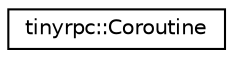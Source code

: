 digraph "类继承关系图"
{
 // LATEX_PDF_SIZE
  edge [fontname="Helvetica",fontsize="10",labelfontname="Helvetica",labelfontsize="10"];
  node [fontname="Helvetica",fontsize="10",shape=record];
  rankdir="LR";
  Node0 [label="tinyrpc::Coroutine",height=0.2,width=0.4,color="black", fillcolor="white", style="filled",URL="$classtinyrpc_1_1Coroutine.html",tooltip=" "];
}

